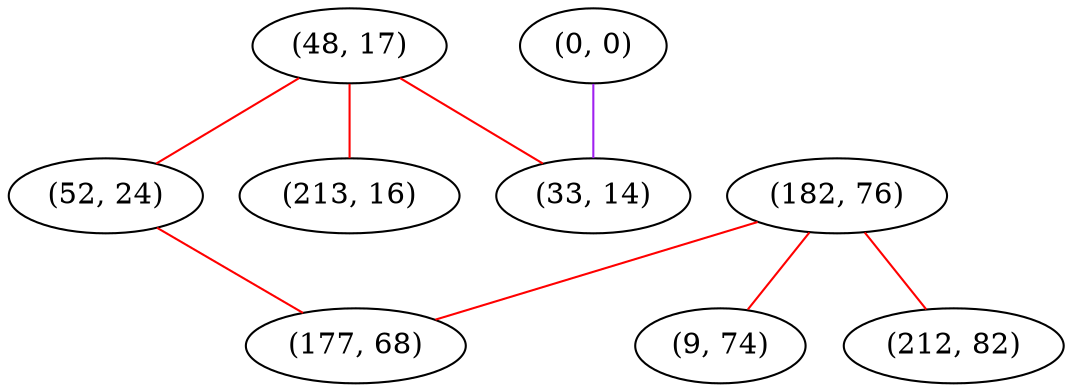 graph "" {
"(48, 17)";
"(0, 0)";
"(52, 24)";
"(182, 76)";
"(33, 14)";
"(9, 74)";
"(213, 16)";
"(212, 82)";
"(177, 68)";
"(48, 17)" -- "(33, 14)"  [color=red, key=0, weight=1];
"(48, 17)" -- "(213, 16)"  [color=red, key=0, weight=1];
"(48, 17)" -- "(52, 24)"  [color=red, key=0, weight=1];
"(0, 0)" -- "(33, 14)"  [color=purple, key=0, weight=4];
"(52, 24)" -- "(177, 68)"  [color=red, key=0, weight=1];
"(182, 76)" -- "(9, 74)"  [color=red, key=0, weight=1];
"(182, 76)" -- "(212, 82)"  [color=red, key=0, weight=1];
"(182, 76)" -- "(177, 68)"  [color=red, key=0, weight=1];
}
